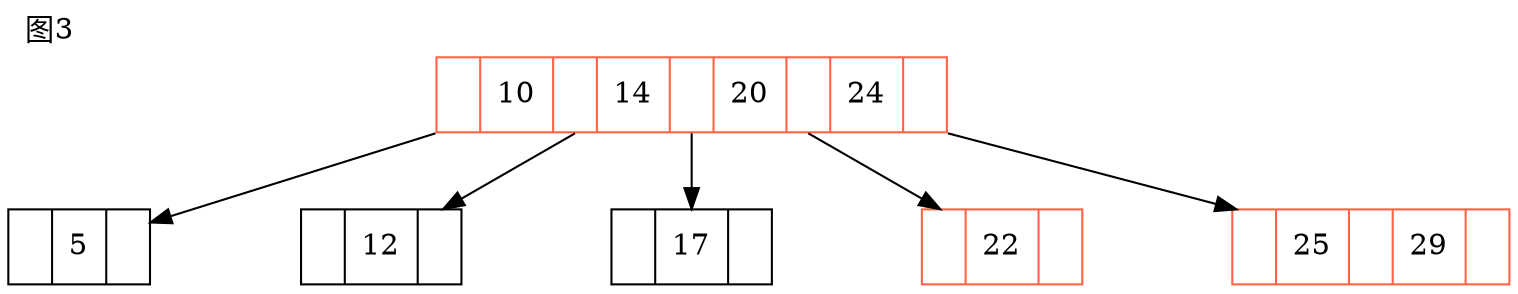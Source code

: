 digraph g{
node[shape=record];
//mindist=5.0;
nodesep=1;
edge[minlen=1.8];
splines="line";
label="图3";
labeljust=l;
labelloc=t;

n1[label="<f1> | 10 | <f2> | 14 | <f3> | 20 | <f4> | 24 | <f5>", color="tomato"];
n2[label="<f1> | 5 | <f2>"];
n3[label="<f1> | 12 | <f2>"];
n4[label="<f1> | 17 | <f2>"];
n5[label="<f1> | 22 | <f2>", color="tomato"];
n6[label="<f1> | 25 | <f2> | 29 | <f3>", color="tomato"];

n1:f1->n2[tailport=sw];
n1:f2->n3;
n1:f3->n4;
n1:f4->n5;
n1:f5->n6[tailport=se];

}
